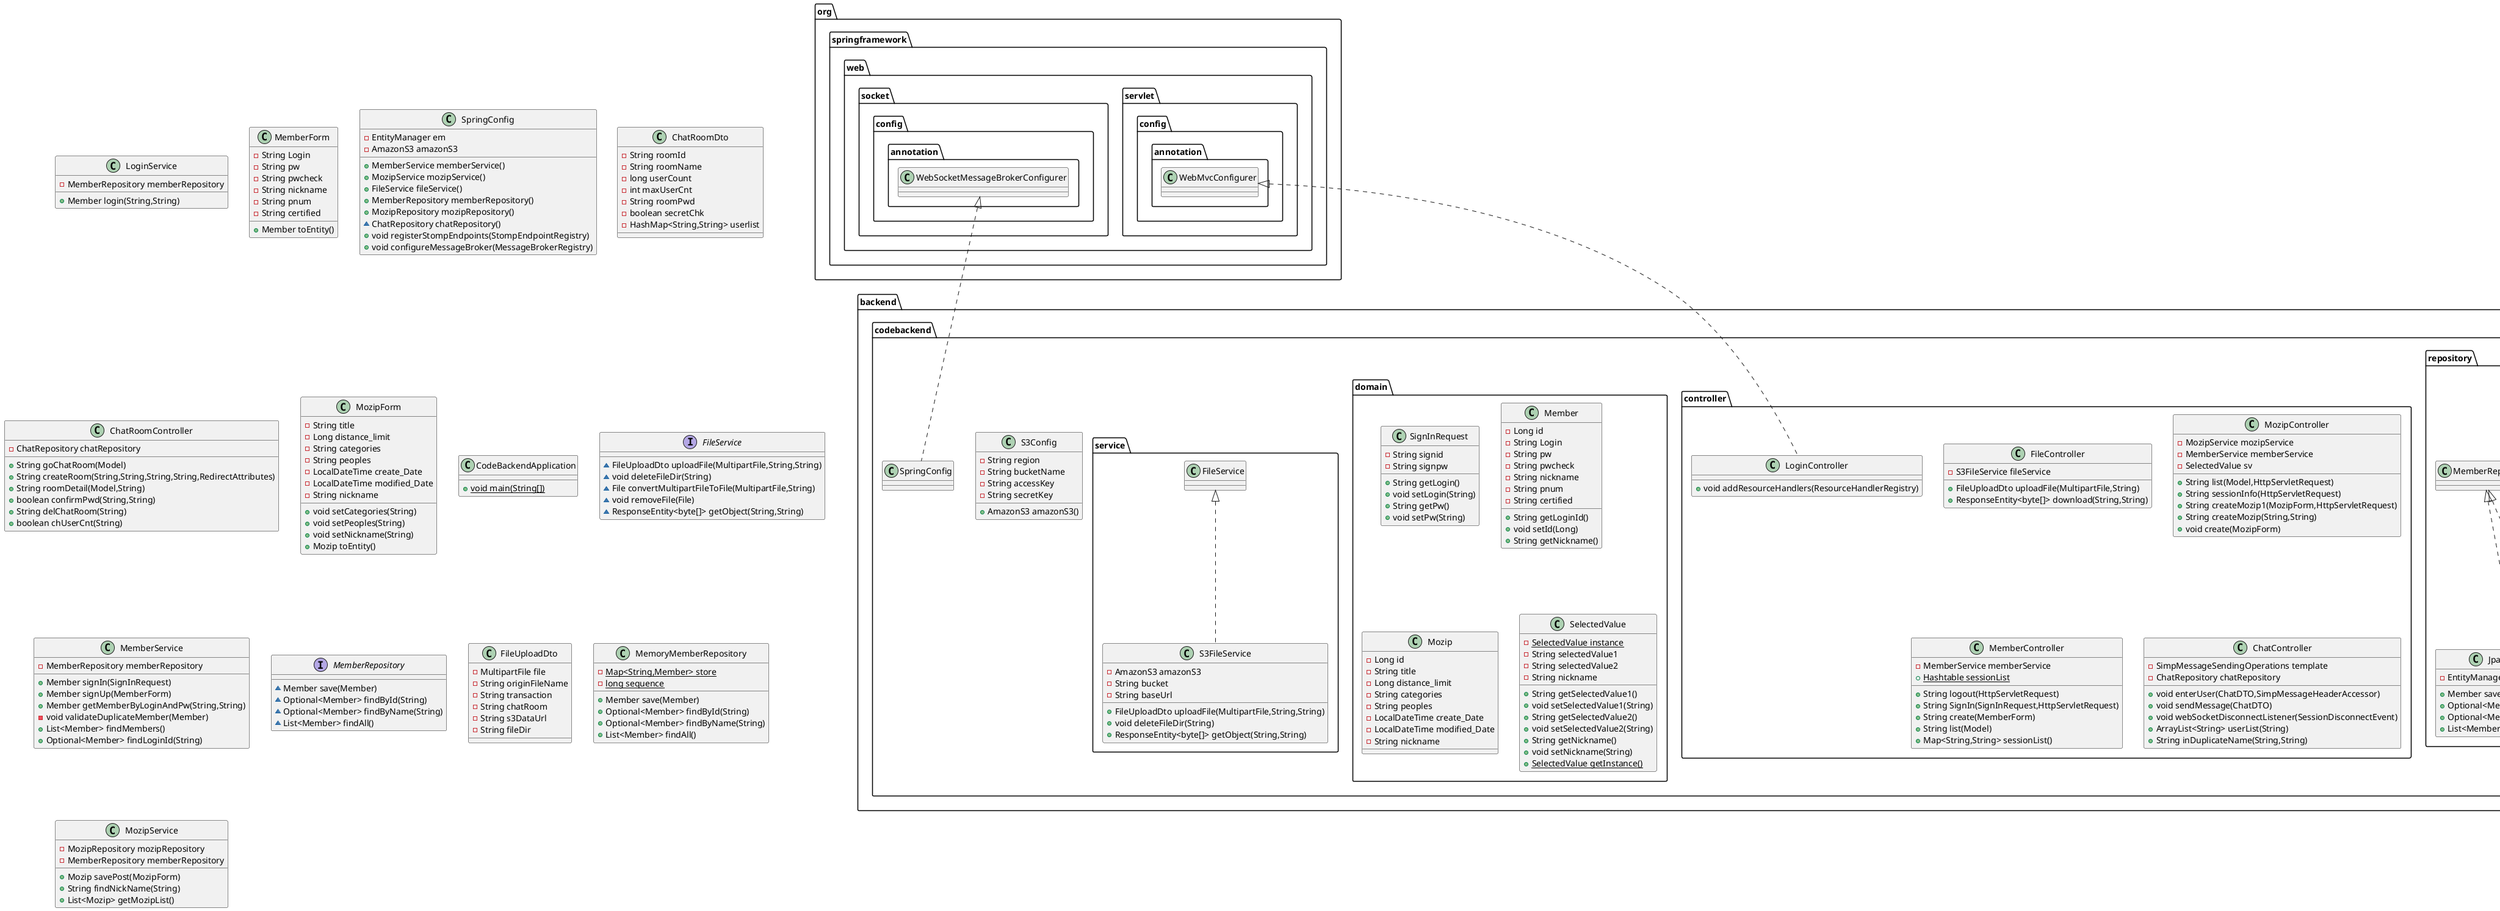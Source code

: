@startuml
class LoginService {
- MemberRepository memberRepository
+ Member login(String,String)
}
class MemberForm {
- String Login
- String pw
- String pwcheck
- String nickname
- String pnum
- String certified
+ Member toEntity()
}
class SpringConfig {
- EntityManager em
- AmazonS3 amazonS3
+ MemberService memberService()
+ MozipService mozipService()
+ FileService fileService()
+ MemberRepository memberRepository()
+ MozipRepository mozipRepository()
~ ChatRepository chatRepository()
+ void registerStompEndpoints(StompEndpointRegistry)
+ void configureMessageBroker(MessageBrokerRegistry)
}
class ChatRoomDto {
- String roomId
- String roomName
- long userCount
- int maxUserCnt
- String roomPwd
- boolean secretChk
- HashMap<String,String> userlist
}
class ChatRoomController {
- ChatRepository chatRepository
+ String goChatRoom(Model)
+ String createRoom(String,String,String,String,RedirectAttributes)
+ String roomDetail(Model,String)
+ boolean confirmPwd(String,String)
+ String delChatRoom(String)
+ boolean chUserCnt(String)
}
class MozipForm {
- String title
- Long distance_limit
- String categories
- String peoples
- LocalDateTime create_Date
- LocalDateTime modified_Date
- String nickname
+ void setCategories(String)
+ void setPeoples(String)
+ void setNickname(String)
+ Mozip toEntity()
}
class CodeBackendApplication {
+ {static} void main(String[])
}
interface FileService {
~ FileUploadDto uploadFile(MultipartFile,String,String)
~ void deleteFileDir(String)
~ File convertMultipartFileToFile(MultipartFile,String)
~ void removeFile(File)
~ ResponseEntity<byte[]> getObject(String,String)
}
class MemberService {
- MemberRepository memberRepository
+ Member signIn(SignInRequest)
+ Member signUp(MemberForm)
+ Member getMemberByLoginAndPw(String,String)
- void validateDuplicateMember(Member)
+ List<Member> findMembers()
+ Optional<Member> findLoginId(String)
}
interface MemberRepository {
~ Member save(Member)
~ Optional<Member> findById(String)
~ Optional<Member> findByName(String)
~ List<Member> findAll()
}
class FileUploadDto {
- MultipartFile file
- String originFileName
- String transaction
- String chatRoom
- String s3DataUrl
- String fileDir
}
class MemoryMemberRepository {
- {static} Map<String,Member> store
- {static} long sequence
+ Member save(Member)
+ Optional<Member> findById(String)
+ Optional<Member> findByName(String)
+ List<Member> findAll()
}
class MozipService {
- MozipRepository mozipRepository
- MemberRepository memberRepository
+ Mozip savePost(MozipForm)
+ String findNickName(String)
+ List<Mozip> getMozipList()
}
class backend.codebackend.dto.ChatDTO {
- MessageTYpe type
- String roomId
- String sender
- String message
- String time
- String s3DataUrl
- String fileName
- String fileDir
}
enum backend.codebackend.dto.MessageTYpe {
+  ENTER
+  LEAVE
+  TALK
}
class backend.codebackend.repository.ChatRepository {
- Map<String,ChatRoomDto> chatRoomDtoMap
- void init()
+ List<ChatRoomDto> findAllRoom()
+ ChatRoomDto findRoomById(String)
+ ChatRoomDto createChatRoom(String,String,boolean,int)
+ void plusUserCnt(String)
+ void minusUserCnt(String)
+ String addUser(String,String)
+ String isDuplicateName(String,String)
+ void delUser(String,String)
+ String getUserName(String,String)
+ ArrayList<String> getUserList(String)
+ boolean chkRoomUserCnt(String)
+ boolean confirmPwd(String,String)
+ void delChatRoom(String)
}
class backend.codebackend.controller.FileController {
- S3FileService fileService
+ FileUploadDto uploadFile(MultipartFile,String)
+ ResponseEntity<byte[]> download(String,String)
}
class backend.codebackend.controller.MozipController {
- MozipService mozipService
- MemberService memberService
- SelectedValue sv
+ String list(Model,HttpServletRequest)
+ String sessionInfo(HttpServletRequest)
+ String createMozip1(MozipForm,HttpServletRequest)
+ String createMozip(String,String)
+ void create(MozipForm)
}
class backend.codebackend.repository.JpaMemberRepository {
- EntityManager em
+ Member save(Member)
+ Optional<Member> findById(String)
+ Optional<Member> findByName(String)
+ List<Member> findAll()
}
class backend.codebackend.domain.SignInRequest {
- String signid
- String signpw
+ String getLogin()
+ void setLogin(String)
+ String getPw()
+ void setPw(String)
}
class backend.codebackend.controller.LoginController {
+ void addResourceHandlers(ResourceHandlerRegistry)
}
class backend.codebackend.domain.Member {
- Long id
- String Login
- String pw
- String pwcheck
- String nickname
- String pnum
- String certified
+ String getLoginId()
+ void setId(Long)
+ String getNickname()
}
class backend.codebackend.domain.Mozip {
- Long id
- String title
- Long distance_limit
- String categories
- String peoples
- LocalDateTime create_Date
- LocalDateTime modified_Date
- String nickname
}
class backend.codebackend.controller.MemberController {
- MemberService memberService
+ {static} Hashtable sessionList
+ String logout(HttpServletRequest)
+ String SignIn(SignInRequest,HttpServletRequest)
+ String create(MemberForm)
+ String list(Model)
+ Map<String,String> sessionList()
}
interface backend.codebackend.repository.MozipRepository {
~ Mozip save(Mozip)
~ Optional<Mozip> findById(Long)
~ Optional<Mozip> findByName(String)
~ List<Mozip> findAll()
}
class backend.codebackend.repository.JpaMozipRepository {
- EntityManager em
+ Mozip save(Mozip)
+ Optional<Mozip> findById(Long)
+ Optional<Mozip> findByName(String)
+ List<Mozip> findAll()
}
class backend.codebackend.S3Config {
- String region
- String bucketName
- String accessKey
- String secretKey
+ AmazonS3 amazonS3()
}
class backend.codebackend.domain.SelectedValue {
- {static} SelectedValue instance
- String selectedValue1
- String selectedValue2
- String nickname
+ String getSelectedValue1()
+ void setSelectedValue1(String)
+ String getSelectedValue2()
+ void setSelectedValue2(String)
+ String getNickname()
+ void setNickname(String)
+ {static} SelectedValue getInstance()
}
class backend.codebackend.controller.ChatController {
- SimpMessageSendingOperations template
- ChatRepository chatRepository
+ void enterUser(ChatDTO,SimpMessageHeaderAccessor)
+ void sendMessage(ChatDTO)
+ void webSocketDisconnectListener(SessionDisconnectEvent)
+ ArrayList<String> userList(String)
+ String inDuplicateName(String,String)
}
class backend.codebackend.service.S3FileService {
- AmazonS3 amazonS3
- String bucket
- String baseUrl
+ FileUploadDto uploadFile(MultipartFile,String,String)
+ void deleteFileDir(String)
+ ResponseEntity<byte[]> getObject(String,String)
}


org.springframework.web.socket.config.annotation.WebSocketMessageBrokerConfigurer <|.. backend.codebackend.SpringConfig
backend.codebackend.repository.MemberRepository <|.. backend.codebackend.repository.MemoryMemberRepository
backend.codebackend.repository.MemberRepository <|.. backend.codebackend.repository.JpaMemberRepository
org.springframework.web.servlet.config.annotation.WebMvcConfigurer <|.. backend.codebackend.controller.LoginController
backend.codebackend.repository.MozipRepository <|.. backend.codebackend.repository.JpaMozipRepository
backend.codebackend.service.FileService <|.. backend.codebackend.service.S3FileService
@enduml